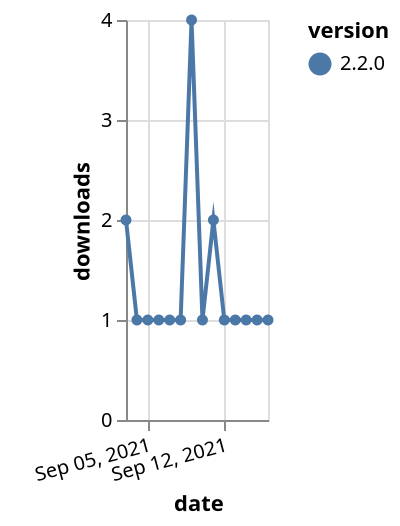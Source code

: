 {"$schema": "https://vega.github.io/schema/vega-lite/v5.json", "description": "A simple bar chart with embedded data.", "data": {"values": [{"date": "2021-09-03", "total": 504, "delta": 2, "version": "2.2.0"}, {"date": "2021-09-04", "total": 505, "delta": 1, "version": "2.2.0"}, {"date": "2021-09-05", "total": 506, "delta": 1, "version": "2.2.0"}, {"date": "2021-09-06", "total": 507, "delta": 1, "version": "2.2.0"}, {"date": "2021-09-07", "total": 508, "delta": 1, "version": "2.2.0"}, {"date": "2021-09-08", "total": 509, "delta": 1, "version": "2.2.0"}, {"date": "2021-09-09", "total": 513, "delta": 4, "version": "2.2.0"}, {"date": "2021-09-10", "total": 514, "delta": 1, "version": "2.2.0"}, {"date": "2021-09-11", "total": 516, "delta": 2, "version": "2.2.0"}, {"date": "2021-09-12", "total": 517, "delta": 1, "version": "2.2.0"}, {"date": "2021-09-13", "total": 518, "delta": 1, "version": "2.2.0"}, {"date": "2021-09-14", "total": 519, "delta": 1, "version": "2.2.0"}, {"date": "2021-09-15", "total": 520, "delta": 1, "version": "2.2.0"}, {"date": "2021-09-16", "total": 521, "delta": 1, "version": "2.2.0"}]}, "width": "container", "mark": {"type": "line", "point": {"filled": true}}, "encoding": {"x": {"field": "date", "type": "temporal", "timeUnit": "yearmonthdate", "title": "date", "axis": {"labelAngle": -15}}, "y": {"field": "delta", "type": "quantitative", "title": "downloads"}, "color": {"field": "version", "type": "nominal"}, "tooltip": {"field": "delta"}}}